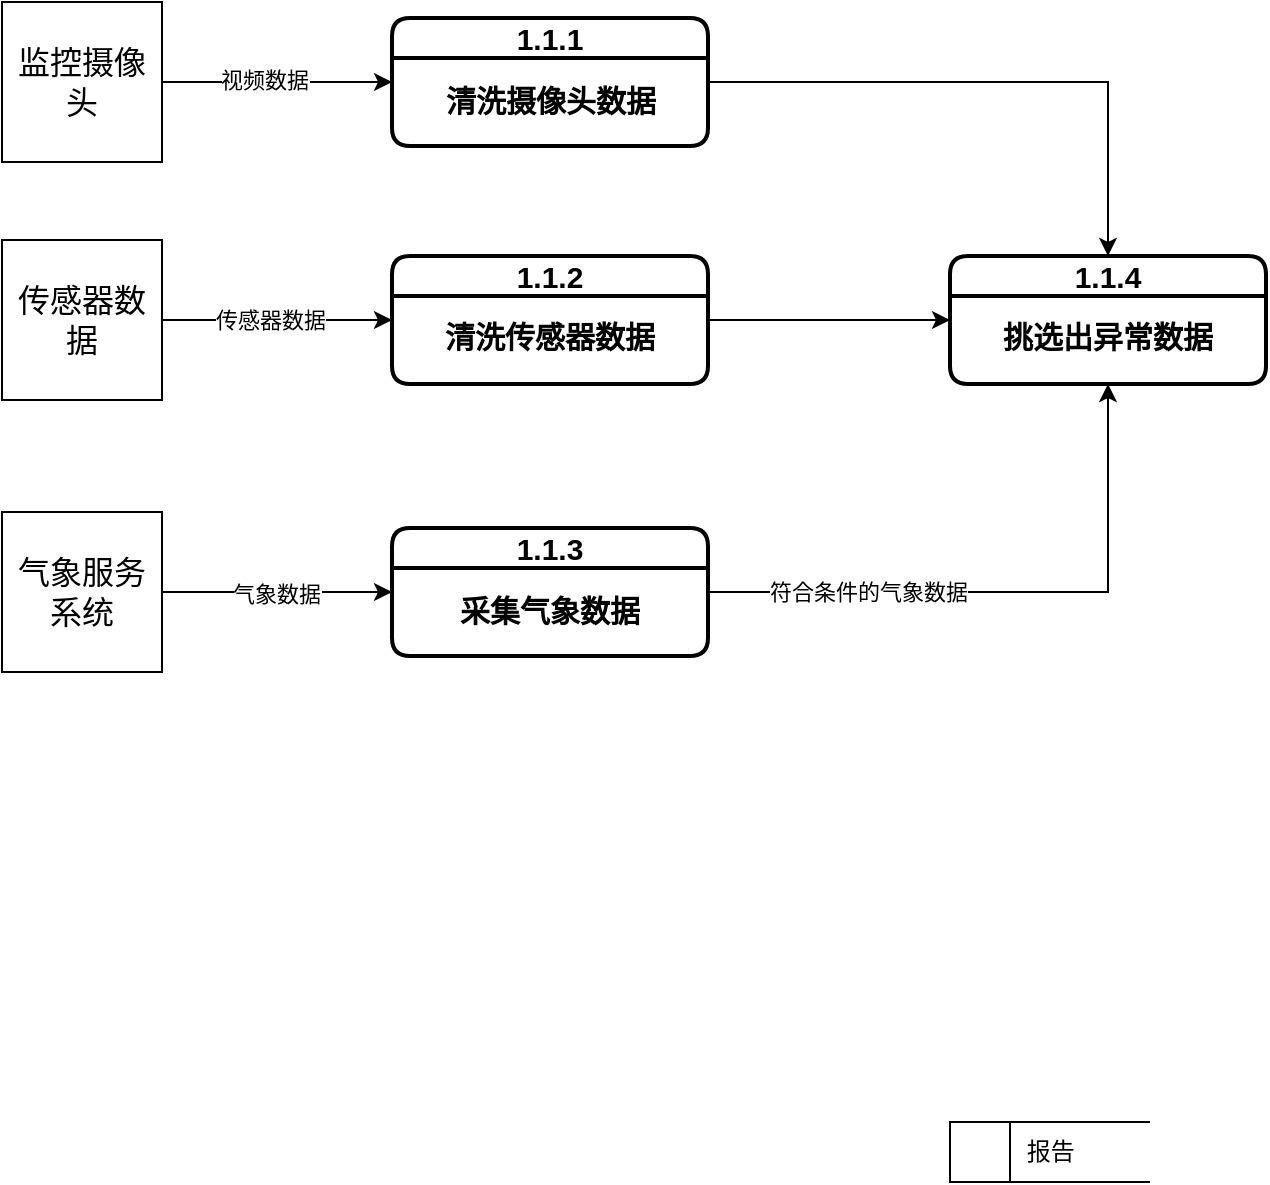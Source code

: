 <mxfile version="27.1.6">
  <diagram name="Page-1" id="2gd0ypYWgnyMLC7ytH66">
    <mxGraphModel dx="1641" dy="971" grid="0" gridSize="10" guides="1" tooltips="1" connect="1" arrows="1" fold="1" page="1" pageScale="1" pageWidth="2000" pageHeight="1200" math="0" shadow="0">
      <root>
        <mxCell id="0" />
        <mxCell id="1" parent="0" />
        <mxCell id="Zouj0tRTCZzd18_7H21M-33" style="edgeStyle=orthogonalEdgeStyle;rounded=0;orthogonalLoop=1;jettySize=auto;html=1;exitX=1;exitY=0.5;exitDx=0;exitDy=0;entryX=0;entryY=0.5;entryDx=0;entryDy=0;" edge="1" parent="1" source="Zouj0tRTCZzd18_7H21M-24" target="Zouj0tRTCZzd18_7H21M-29">
          <mxGeometry relative="1" as="geometry" />
        </mxCell>
        <mxCell id="Zouj0tRTCZzd18_7H21M-34" value="视频数据" style="edgeLabel;html=1;align=center;verticalAlign=middle;resizable=0;points=[];" vertex="1" connectable="0" parent="Zouj0tRTCZzd18_7H21M-33">
          <mxGeometry x="-0.107" y="1" relative="1" as="geometry">
            <mxPoint x="-1" as="offset" />
          </mxGeometry>
        </mxCell>
        <mxCell id="Zouj0tRTCZzd18_7H21M-24" value="监控摄像头" style="rounded=0;whiteSpace=wrap;html=1;fontSize=16;" vertex="1" parent="1">
          <mxGeometry x="98" y="199" width="80" height="80" as="geometry" />
        </mxCell>
        <mxCell id="Zouj0tRTCZzd18_7H21M-48" style="edgeStyle=orthogonalEdgeStyle;rounded=0;orthogonalLoop=1;jettySize=auto;html=1;exitX=1;exitY=0.5;exitDx=0;exitDy=0;entryX=0.5;entryY=1;entryDx=0;entryDy=0;" edge="1" parent="1" source="Zouj0tRTCZzd18_7H21M-25" target="Zouj0tRTCZzd18_7H21M-44">
          <mxGeometry relative="1" as="geometry" />
        </mxCell>
        <mxCell id="Zouj0tRTCZzd18_7H21M-49" value="符合条件的气象数据" style="edgeLabel;html=1;align=center;verticalAlign=middle;resizable=0;points=[];" vertex="1" connectable="0" parent="Zouj0tRTCZzd18_7H21M-48">
          <mxGeometry x="-0.476" relative="1" as="geometry">
            <mxPoint as="offset" />
          </mxGeometry>
        </mxCell>
        <mxCell id="Zouj0tRTCZzd18_7H21M-25" value="1.1.3" style="swimlane;html=1;startSize=20;fontStyle=1;collapsible=0;horizontal=1;swimlaneLine=1;strokeWidth=2;swimlaneFillColor=#ffffff;whiteSpace=wrap;rounded=1;fontSize=15;" vertex="1" parent="1">
          <mxGeometry x="293" y="462" width="158" height="64" as="geometry" />
        </mxCell>
        <mxCell id="Zouj0tRTCZzd18_7H21M-26" value="采集气象数据" style="text;html=1;align=center;verticalAlign=middle;whiteSpace=wrap;rounded=0;fontSize=15;fontStyle=1" vertex="1" parent="Zouj0tRTCZzd18_7H21M-25">
          <mxGeometry x="28" y="26" width="102" height="30" as="geometry" />
        </mxCell>
        <mxCell id="Zouj0tRTCZzd18_7H21M-47" style="edgeStyle=orthogonalEdgeStyle;rounded=0;orthogonalLoop=1;jettySize=auto;html=1;exitX=1;exitY=0.5;exitDx=0;exitDy=0;entryX=0;entryY=0.5;entryDx=0;entryDy=0;" edge="1" parent="1" source="Zouj0tRTCZzd18_7H21M-27" target="Zouj0tRTCZzd18_7H21M-44">
          <mxGeometry relative="1" as="geometry" />
        </mxCell>
        <mxCell id="Zouj0tRTCZzd18_7H21M-27" value="1.1.2" style="swimlane;html=1;startSize=20;fontStyle=1;collapsible=0;horizontal=1;swimlaneLine=1;strokeWidth=2;swimlaneFillColor=#ffffff;whiteSpace=wrap;rounded=1;fontSize=15;" vertex="1" parent="1">
          <mxGeometry x="293" y="326" width="158" height="64" as="geometry" />
        </mxCell>
        <mxCell id="Zouj0tRTCZzd18_7H21M-28" value="清洗传感器数据" style="text;html=1;align=center;verticalAlign=middle;whiteSpace=wrap;rounded=0;fontSize=15;fontStyle=1" vertex="1" parent="Zouj0tRTCZzd18_7H21M-27">
          <mxGeometry x="21" y="25" width="116" height="30" as="geometry" />
        </mxCell>
        <mxCell id="Zouj0tRTCZzd18_7H21M-46" style="edgeStyle=orthogonalEdgeStyle;rounded=0;orthogonalLoop=1;jettySize=auto;html=1;exitX=1;exitY=0.5;exitDx=0;exitDy=0;entryX=0.5;entryY=0;entryDx=0;entryDy=0;" edge="1" parent="1" source="Zouj0tRTCZzd18_7H21M-29" target="Zouj0tRTCZzd18_7H21M-44">
          <mxGeometry relative="1" as="geometry" />
        </mxCell>
        <mxCell id="Zouj0tRTCZzd18_7H21M-29" value="1.1.1" style="swimlane;html=1;startSize=20;fontStyle=1;collapsible=0;horizontal=1;swimlaneLine=1;strokeWidth=2;swimlaneFillColor=#ffffff;whiteSpace=wrap;rounded=1;fontSize=15;" vertex="1" parent="1">
          <mxGeometry x="293" y="207" width="158" height="64" as="geometry" />
        </mxCell>
        <mxCell id="Zouj0tRTCZzd18_7H21M-30" value="清洗摄像头数据" style="text;html=1;align=center;verticalAlign=middle;whiteSpace=wrap;rounded=0;fontSize=15;fontStyle=1" vertex="1" parent="Zouj0tRTCZzd18_7H21M-29">
          <mxGeometry x="23.5" y="26" width="111" height="30" as="geometry" />
        </mxCell>
        <mxCell id="Zouj0tRTCZzd18_7H21M-41" style="edgeStyle=orthogonalEdgeStyle;rounded=0;orthogonalLoop=1;jettySize=auto;html=1;exitX=1;exitY=0.5;exitDx=0;exitDy=0;entryX=0;entryY=0.5;entryDx=0;entryDy=0;" edge="1" parent="1" source="Zouj0tRTCZzd18_7H21M-35" target="Zouj0tRTCZzd18_7H21M-27">
          <mxGeometry relative="1" as="geometry" />
        </mxCell>
        <mxCell id="Zouj0tRTCZzd18_7H21M-42" value="传感器数据" style="edgeLabel;html=1;align=center;verticalAlign=middle;resizable=0;points=[];" vertex="1" connectable="0" parent="Zouj0tRTCZzd18_7H21M-41">
          <mxGeometry x="-0.154" y="3" relative="1" as="geometry">
            <mxPoint x="5" y="3" as="offset" />
          </mxGeometry>
        </mxCell>
        <mxCell id="Zouj0tRTCZzd18_7H21M-35" value="传感器数据" style="rounded=0;whiteSpace=wrap;html=1;fontSize=16;" vertex="1" parent="1">
          <mxGeometry x="98" y="318" width="80" height="80" as="geometry" />
        </mxCell>
        <mxCell id="Zouj0tRTCZzd18_7H21M-39" style="edgeStyle=orthogonalEdgeStyle;rounded=0;orthogonalLoop=1;jettySize=auto;html=1;exitX=1;exitY=0.5;exitDx=0;exitDy=0;entryX=0;entryY=0.5;entryDx=0;entryDy=0;" edge="1" parent="1" source="Zouj0tRTCZzd18_7H21M-36" target="Zouj0tRTCZzd18_7H21M-25">
          <mxGeometry relative="1" as="geometry" />
        </mxCell>
        <mxCell id="Zouj0tRTCZzd18_7H21M-40" value="气象数据" style="edgeLabel;html=1;align=center;verticalAlign=middle;resizable=0;points=[];" vertex="1" connectable="0" parent="Zouj0tRTCZzd18_7H21M-39">
          <mxGeometry x="0.009" y="-1" relative="1" as="geometry">
            <mxPoint x="-1" as="offset" />
          </mxGeometry>
        </mxCell>
        <mxCell id="Zouj0tRTCZzd18_7H21M-36" value="气象服务系统" style="rounded=0;whiteSpace=wrap;html=1;fontSize=16;" vertex="1" parent="1">
          <mxGeometry x="98" y="454" width="80" height="80" as="geometry" />
        </mxCell>
        <mxCell id="Zouj0tRTCZzd18_7H21M-43" value="&amp;nbsp; &amp;nbsp; &amp;nbsp; &amp;nbsp; &amp;nbsp; 报告" style="html=1;dashed=0;whiteSpace=wrap;shape=mxgraph.dfd.dataStoreID;align=left;spacingLeft=3;points=[[0,0],[0.5,0],[1,0],[0,0.5],[1,0.5],[0,1],[0.5,1],[1,1]];" vertex="1" parent="1">
          <mxGeometry x="572" y="759" width="100" height="30" as="geometry" />
        </mxCell>
        <mxCell id="Zouj0tRTCZzd18_7H21M-44" value="1.1.4" style="swimlane;html=1;startSize=20;fontStyle=1;collapsible=0;horizontal=1;swimlaneLine=1;strokeWidth=2;swimlaneFillColor=#ffffff;whiteSpace=wrap;rounded=1;fontSize=15;" vertex="1" parent="1">
          <mxGeometry x="572" y="326" width="158" height="64" as="geometry" />
        </mxCell>
        <mxCell id="Zouj0tRTCZzd18_7H21M-45" value="挑选出异常数据" style="text;html=1;align=center;verticalAlign=middle;whiteSpace=wrap;rounded=0;fontSize=15;fontStyle=1" vertex="1" parent="Zouj0tRTCZzd18_7H21M-44">
          <mxGeometry x="21" y="25" width="116" height="30" as="geometry" />
        </mxCell>
      </root>
    </mxGraphModel>
  </diagram>
</mxfile>

